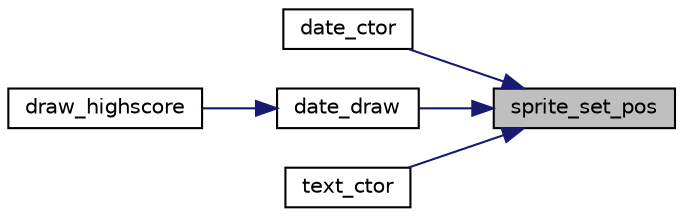 digraph "sprite_set_pos"
{
 // LATEX_PDF_SIZE
  edge [fontname="Helvetica",fontsize="10",labelfontname="Helvetica",labelfontsize="10"];
  node [fontname="Helvetica",fontsize="10",shape=record];
  rankdir="RL";
  Node1 [label="sprite_set_pos",height=0.2,width=0.4,color="black", fillcolor="grey75", style="filled", fontcolor="black",tooltip="Sets sprite position in screen."];
  Node1 -> Node2 [dir="back",color="midnightblue",fontsize="10",style="solid",fontname="Helvetica"];
  Node2 [label="date_ctor",height=0.2,width=0.4,color="black", fillcolor="white", style="filled",URL="$group__aux__functions.html#gaeb42c482fcaaae3a7713f0e5b49c57d6",tooltip="Date constructor."];
  Node1 -> Node3 [dir="back",color="midnightblue",fontsize="10",style="solid",fontname="Helvetica"];
  Node3 [label="date_draw",height=0.2,width=0.4,color="black", fillcolor="white", style="filled",URL="$group__aux__functions.html#ga5eeaeae55f39b7ee5bbf72e40875dbc3",tooltip="Draws a given date."];
  Node3 -> Node4 [dir="back",color="midnightblue",fontsize="10",style="solid",fontname="Helvetica"];
  Node4 [label="draw_highscore",height=0.2,width=0.4,color="black", fillcolor="white", style="filled",URL="$group__aux__functions.html#gaab476630d5192277f388ebc7dd64ef91",tooltip="Draws High score."];
  Node1 -> Node5 [dir="back",color="midnightblue",fontsize="10",style="solid",fontname="Helvetica"];
  Node5 [label="text_ctor",height=0.2,width=0.4,color="black", fillcolor="white", style="filled",URL="$group__aux__functions.html#ga390e100b1979862f65b90b1c550f92de",tooltip="Text constructor that loads numbers and default position in screen."];
}
